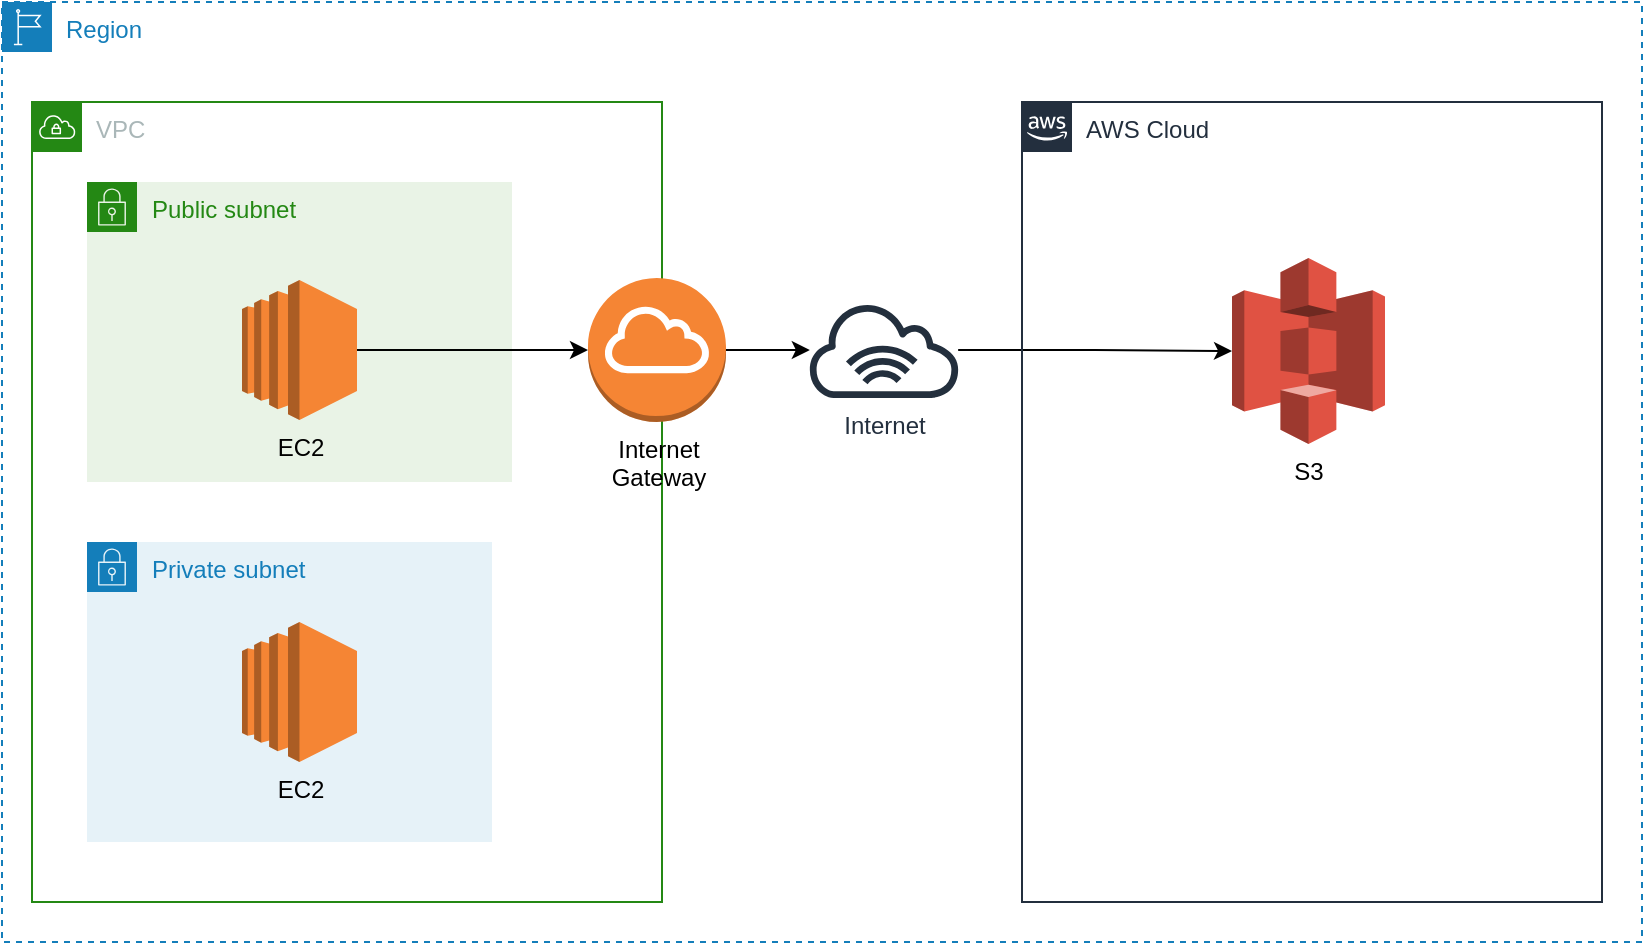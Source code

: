 <mxfile version="16.2.6" type="github"><diagram id="yF-iSApnons6kzvTw4m5" name="Page-1"><mxGraphModel dx="1298" dy="779" grid="1" gridSize="10" guides="1" tooltips="1" connect="1" arrows="1" fold="1" page="1" pageScale="1" pageWidth="850" pageHeight="1100" math="0" shadow="0"><root><mxCell id="0"/><mxCell id="1" parent="0"/><mxCell id="MzEEHdhXeBVnfI9y8g9k-1" value="Region" style="points=[[0,0],[0.25,0],[0.5,0],[0.75,0],[1,0],[1,0.25],[1,0.5],[1,0.75],[1,1],[0.75,1],[0.5,1],[0.25,1],[0,1],[0,0.75],[0,0.5],[0,0.25]];outlineConnect=0;gradientColor=none;html=1;whiteSpace=wrap;fontSize=12;fontStyle=0;container=1;pointerEvents=0;collapsible=0;recursiveResize=0;shape=mxgraph.aws4.group;grIcon=mxgraph.aws4.group_region;strokeColor=#147EBA;fillColor=none;verticalAlign=top;align=left;spacingLeft=30;fontColor=#147EBA;dashed=1;" vertex="1" parent="1"><mxGeometry x="15" y="190" width="820" height="470" as="geometry"/></mxCell><mxCell id="MzEEHdhXeBVnfI9y8g9k-2" value="VPC" style="points=[[0,0],[0.25,0],[0.5,0],[0.75,0],[1,0],[1,0.25],[1,0.5],[1,0.75],[1,1],[0.75,1],[0.5,1],[0.25,1],[0,1],[0,0.75],[0,0.5],[0,0.25]];outlineConnect=0;gradientColor=none;html=1;whiteSpace=wrap;fontSize=12;fontStyle=0;container=1;pointerEvents=0;collapsible=0;recursiveResize=0;shape=mxgraph.aws4.group;grIcon=mxgraph.aws4.group_vpc;strokeColor=#248814;fillColor=none;verticalAlign=top;align=left;spacingLeft=30;fontColor=#AAB7B8;dashed=0;" vertex="1" parent="MzEEHdhXeBVnfI9y8g9k-1"><mxGeometry x="15" y="50" width="315" height="400" as="geometry"/></mxCell><mxCell id="MzEEHdhXeBVnfI9y8g9k-3" value="Public subnet" style="points=[[0,0],[0.25,0],[0.5,0],[0.75,0],[1,0],[1,0.25],[1,0.5],[1,0.75],[1,1],[0.75,1],[0.5,1],[0.25,1],[0,1],[0,0.75],[0,0.5],[0,0.25]];outlineConnect=0;gradientColor=none;html=1;whiteSpace=wrap;fontSize=12;fontStyle=0;container=1;pointerEvents=0;collapsible=0;recursiveResize=0;shape=mxgraph.aws4.group;grIcon=mxgraph.aws4.group_security_group;grStroke=0;strokeColor=#248814;fillColor=#E9F3E6;verticalAlign=top;align=left;spacingLeft=30;fontColor=#248814;dashed=0;" vertex="1" parent="MzEEHdhXeBVnfI9y8g9k-2"><mxGeometry x="27.5" y="40" width="212.5" height="150" as="geometry"/></mxCell><mxCell id="MzEEHdhXeBVnfI9y8g9k-5" value="EC2" style="outlineConnect=0;dashed=0;verticalLabelPosition=bottom;verticalAlign=top;align=center;html=1;shape=mxgraph.aws3.ec2;fillColor=#F58534;gradientColor=none;" vertex="1" parent="MzEEHdhXeBVnfI9y8g9k-3"><mxGeometry x="77.5" y="49" width="57.5" height="70" as="geometry"/></mxCell><mxCell id="MzEEHdhXeBVnfI9y8g9k-4" value="Private subnet" style="points=[[0,0],[0.25,0],[0.5,0],[0.75,0],[1,0],[1,0.25],[1,0.5],[1,0.75],[1,1],[0.75,1],[0.5,1],[0.25,1],[0,1],[0,0.75],[0,0.5],[0,0.25]];outlineConnect=0;gradientColor=none;html=1;whiteSpace=wrap;fontSize=12;fontStyle=0;container=1;pointerEvents=0;collapsible=0;recursiveResize=0;shape=mxgraph.aws4.group;grIcon=mxgraph.aws4.group_security_group;grStroke=0;strokeColor=#147EBA;fillColor=#E6F2F8;verticalAlign=top;align=left;spacingLeft=30;fontColor=#147EBA;dashed=0;" vertex="1" parent="MzEEHdhXeBVnfI9y8g9k-2"><mxGeometry x="27.5" y="220" width="202.5" height="150" as="geometry"/></mxCell><mxCell id="MzEEHdhXeBVnfI9y8g9k-6" value="EC2" style="outlineConnect=0;dashed=0;verticalLabelPosition=bottom;verticalAlign=top;align=center;html=1;shape=mxgraph.aws3.ec2;fillColor=#F58534;gradientColor=none;" vertex="1" parent="MzEEHdhXeBVnfI9y8g9k-4"><mxGeometry x="77.5" y="40" width="57.5" height="70" as="geometry"/></mxCell><mxCell id="MzEEHdhXeBVnfI9y8g9k-7" value="Internet&lt;br&gt;Gateway" style="outlineConnect=0;dashed=0;verticalLabelPosition=bottom;verticalAlign=top;align=center;html=1;shape=mxgraph.aws3.internet_gateway;fillColor=#F58534;gradientColor=none;" vertex="1" parent="MzEEHdhXeBVnfI9y8g9k-2"><mxGeometry x="278" y="88" width="69" height="72" as="geometry"/></mxCell><mxCell id="MzEEHdhXeBVnfI9y8g9k-9" value="" style="edgeStyle=orthogonalEdgeStyle;rounded=0;orthogonalLoop=1;jettySize=auto;html=1;entryX=0;entryY=0.5;entryDx=0;entryDy=0;entryPerimeter=0;" edge="1" parent="MzEEHdhXeBVnfI9y8g9k-2" source="MzEEHdhXeBVnfI9y8g9k-5" target="MzEEHdhXeBVnfI9y8g9k-7"><mxGeometry relative="1" as="geometry"><mxPoint x="290" y="125" as="targetPoint"/></mxGeometry></mxCell><mxCell id="MzEEHdhXeBVnfI9y8g9k-12" style="edgeStyle=orthogonalEdgeStyle;rounded=0;orthogonalLoop=1;jettySize=auto;html=1;exitX=1;exitY=0.5;exitDx=0;exitDy=0;exitPerimeter=0;" edge="1" parent="MzEEHdhXeBVnfI9y8g9k-1" source="MzEEHdhXeBVnfI9y8g9k-7" target="MzEEHdhXeBVnfI9y8g9k-11"><mxGeometry relative="1" as="geometry"/></mxCell><mxCell id="MzEEHdhXeBVnfI9y8g9k-17" style="edgeStyle=orthogonalEdgeStyle;rounded=0;orthogonalLoop=1;jettySize=auto;html=1;" edge="1" parent="MzEEHdhXeBVnfI9y8g9k-1" source="MzEEHdhXeBVnfI9y8g9k-11" target="MzEEHdhXeBVnfI9y8g9k-16"><mxGeometry relative="1" as="geometry"/></mxCell><mxCell id="MzEEHdhXeBVnfI9y8g9k-11" value="Internet" style="sketch=0;outlineConnect=0;fontColor=#232F3E;gradientColor=none;fillColor=#232F3D;strokeColor=none;dashed=0;verticalLabelPosition=bottom;verticalAlign=top;align=center;html=1;fontSize=12;fontStyle=0;aspect=fixed;pointerEvents=1;shape=mxgraph.aws4.internet_alt1;" vertex="1" parent="MzEEHdhXeBVnfI9y8g9k-1"><mxGeometry x="402" y="150" width="78" height="48" as="geometry"/></mxCell><mxCell id="MzEEHdhXeBVnfI9y8g9k-15" value="AWS Cloud" style="points=[[0,0],[0.25,0],[0.5,0],[0.75,0],[1,0],[1,0.25],[1,0.5],[1,0.75],[1,1],[0.75,1],[0.5,1],[0.25,1],[0,1],[0,0.75],[0,0.5],[0,0.25]];outlineConnect=0;gradientColor=none;html=1;whiteSpace=wrap;fontSize=12;fontStyle=0;container=1;pointerEvents=0;collapsible=0;recursiveResize=0;shape=mxgraph.aws4.group;grIcon=mxgraph.aws4.group_aws_cloud_alt;strokeColor=#232F3E;fillColor=none;verticalAlign=top;align=left;spacingLeft=30;fontColor=#232F3E;dashed=0;" vertex="1" parent="MzEEHdhXeBVnfI9y8g9k-1"><mxGeometry x="510" y="50" width="290" height="400" as="geometry"/></mxCell><mxCell id="MzEEHdhXeBVnfI9y8g9k-16" value="S3" style="outlineConnect=0;dashed=0;verticalLabelPosition=bottom;verticalAlign=top;align=center;html=1;shape=mxgraph.aws3.s3;fillColor=#E05243;gradientColor=none;" vertex="1" parent="MzEEHdhXeBVnfI9y8g9k-15"><mxGeometry x="105" y="78" width="76.5" height="93" as="geometry"/></mxCell></root></mxGraphModel></diagram></mxfile>
